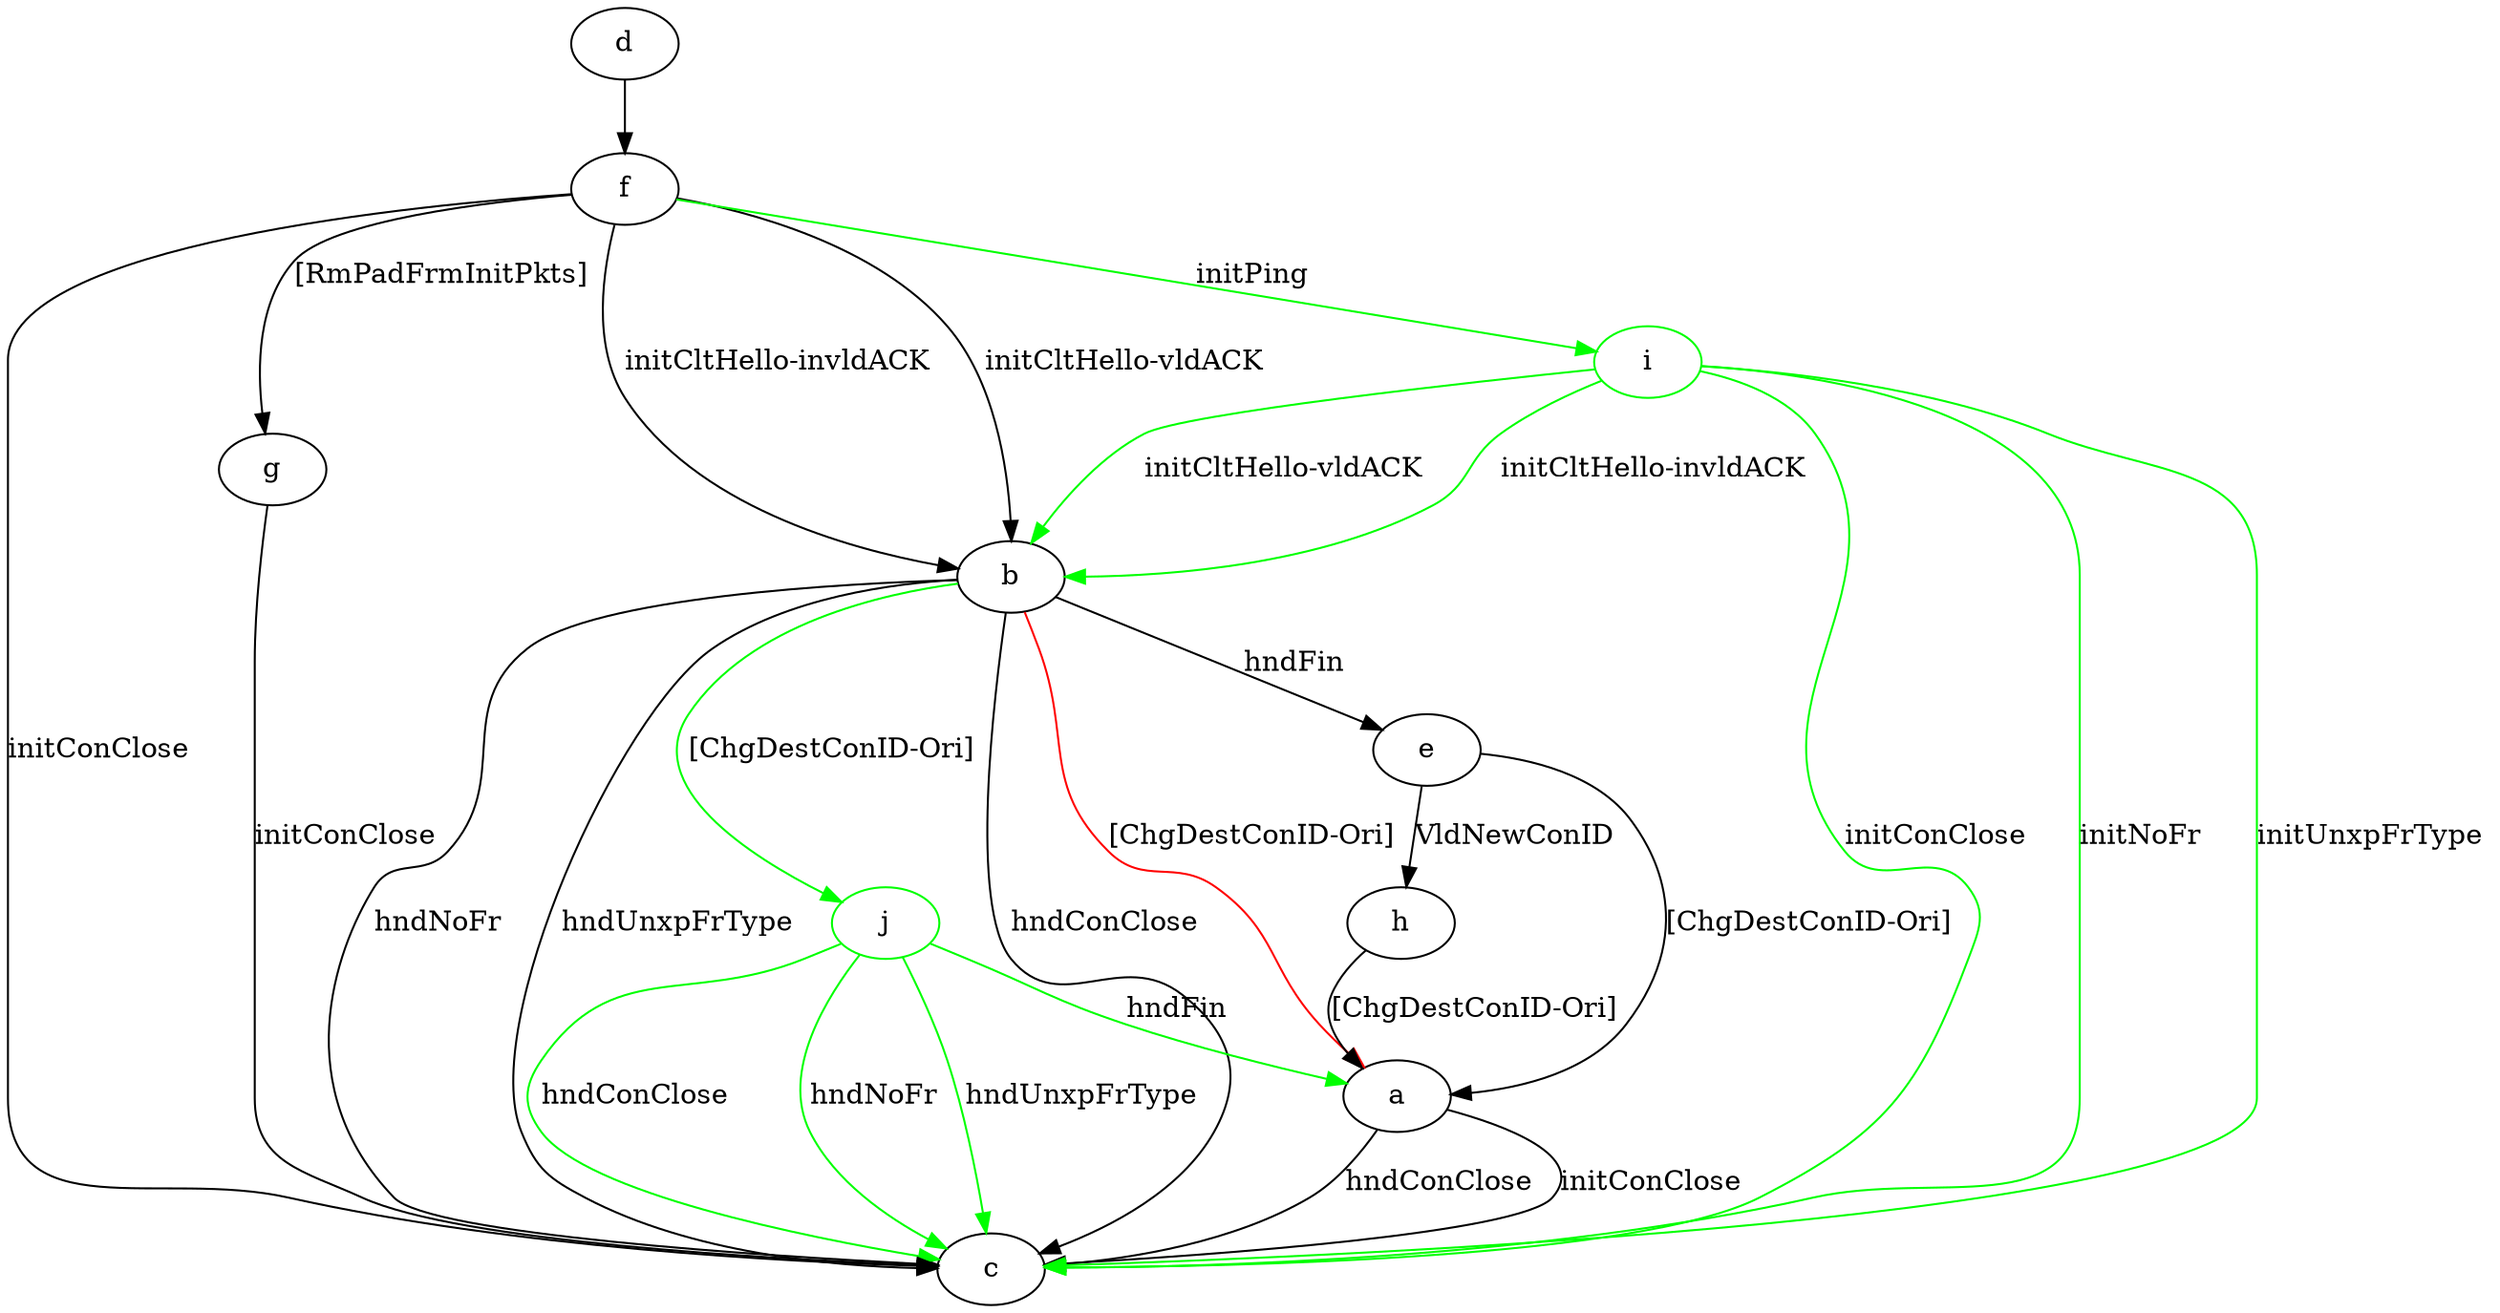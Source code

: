 digraph "" {
	a -> c	[key=0,
		label="initConClose "];
	a -> c	[key=1,
		label="hndConClose "];
	b -> a	[key=0,
		color=red,
		label="[ChgDestConID-Ori] "];
	b -> c	[key=0,
		label="hndConClose "];
	b -> c	[key=1,
		label="hndNoFr "];
	b -> c	[key=2,
		label="hndUnxpFrType "];
	b -> e	[key=0,
		label="hndFin "];
	j	[color=green];
	b -> j	[key=0,
		color=green,
		label="[ChgDestConID-Ori] "];
	d -> f	[key=0];
	e -> a	[key=0,
		label="[ChgDestConID-Ori] "];
	e -> h	[key=0,
		label="VldNewConID "];
	f -> b	[key=0,
		label="initCltHello-vldACK "];
	f -> b	[key=1,
		label="initCltHello-invldACK "];
	f -> c	[key=0,
		label="initConClose "];
	f -> g	[key=0,
		label="[RmPadFrmInitPkts] "];
	i	[color=green];
	f -> i	[key=0,
		color=green,
		label="initPing "];
	g -> c	[key=0,
		label="initConClose "];
	h -> a	[key=0,
		label="[ChgDestConID-Ori] "];
	i -> b	[key=0,
		color=green,
		label="initCltHello-vldACK "];
	i -> b	[key=1,
		color=green,
		label="initCltHello-invldACK "];
	i -> c	[key=0,
		color=green,
		label="initConClose "];
	i -> c	[key=1,
		color=green,
		label="initNoFr "];
	i -> c	[key=2,
		color=green,
		label="initUnxpFrType "];
	j -> a	[key=0,
		color=green,
		label="hndFin "];
	j -> c	[key=0,
		color=green,
		label="hndConClose "];
	j -> c	[key=1,
		color=green,
		label="hndNoFr "];
	j -> c	[key=2,
		color=green,
		label="hndUnxpFrType "];
}
